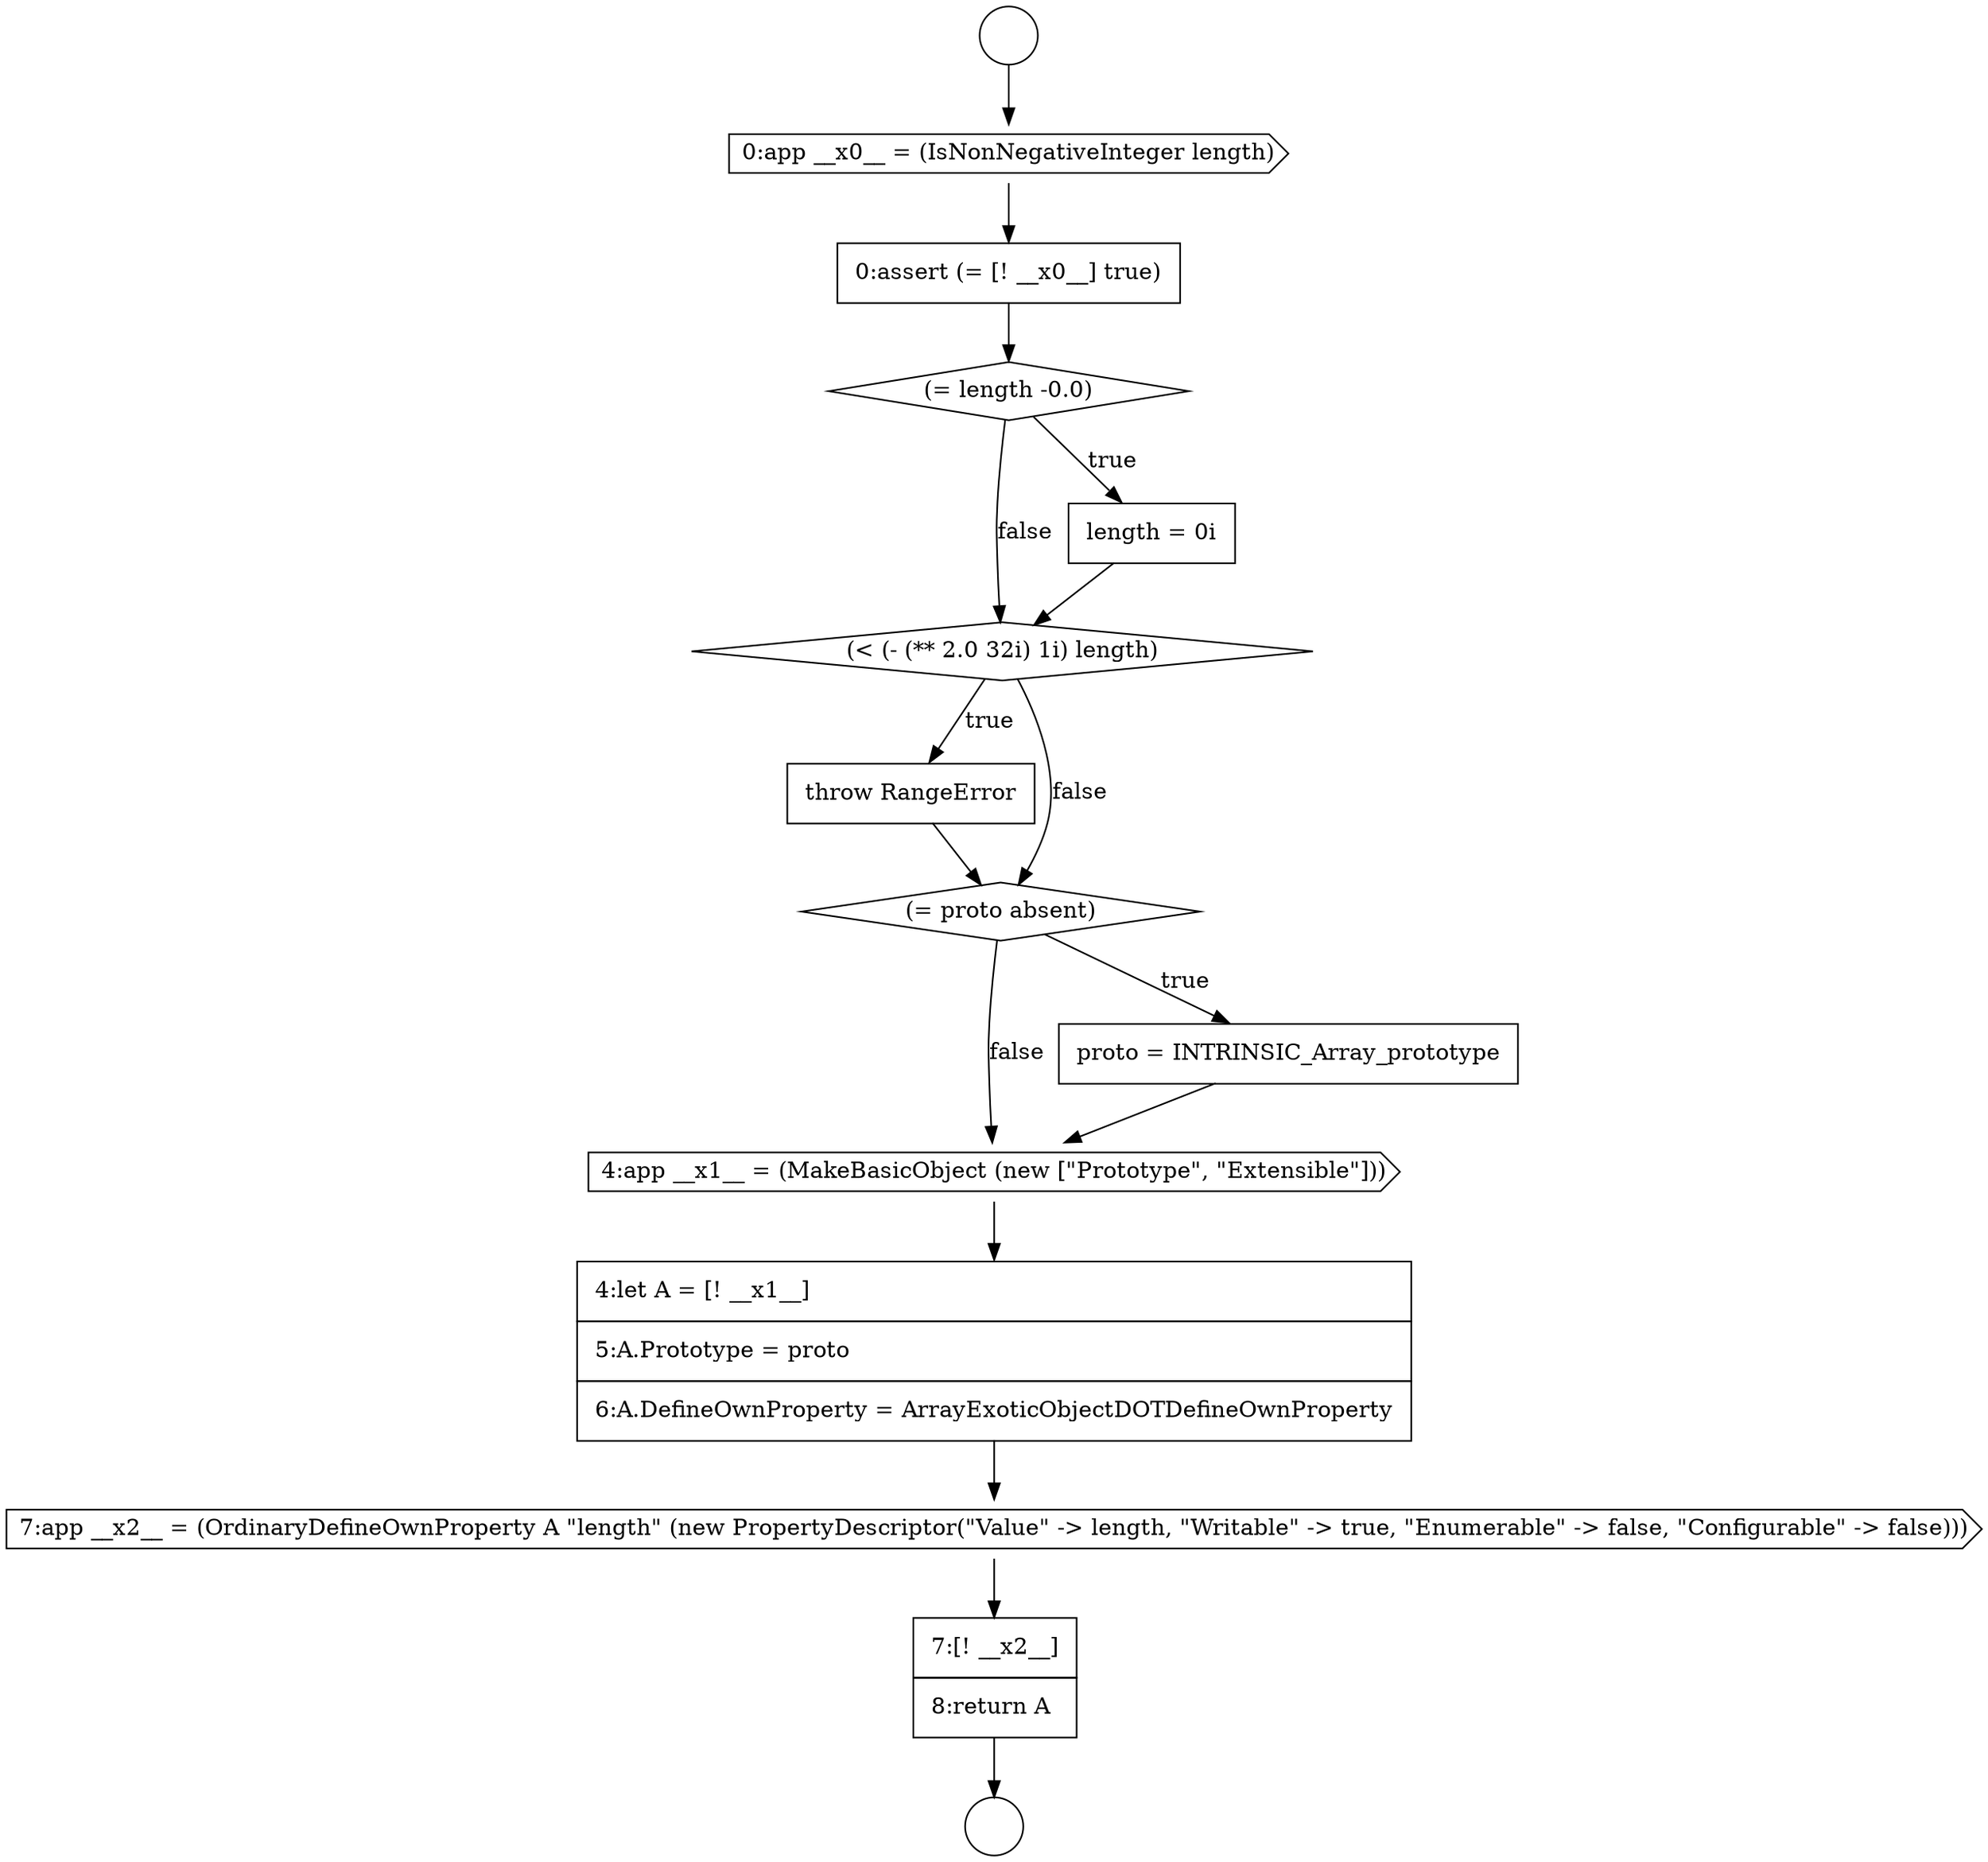 digraph {
  node2607 [shape=cds, label=<<font color="black">4:app __x1__ = (MakeBasicObject (new [&quot;Prototype&quot;, &quot;Extensible&quot;]))</font>> color="black" fillcolor="white" style=filled]
  node2603 [shape=diamond, label=<<font color="black">(&lt; (- (** 2.0 32i) 1i) length)</font>> color="black" fillcolor="white" style=filled]
  node2609 [shape=cds, label=<<font color="black">7:app __x2__ = (OrdinaryDefineOwnProperty A &quot;length&quot; (new PropertyDescriptor(&quot;Value&quot; -&gt; length, &quot;Writable&quot; -&gt; true, &quot;Enumerable&quot; -&gt; false, &quot;Configurable&quot; -&gt; false)))</font>> color="black" fillcolor="white" style=filled]
  node2598 [shape=circle label=" " color="black" fillcolor="white" style=filled]
  node2602 [shape=none, margin=0, label=<<font color="black">
    <table border="0" cellborder="1" cellspacing="0" cellpadding="10">
      <tr><td align="left">length = 0i</td></tr>
    </table>
  </font>> color="black" fillcolor="white" style=filled]
  node2597 [shape=circle label=" " color="black" fillcolor="white" style=filled]
  node2599 [shape=cds, label=<<font color="black">0:app __x0__ = (IsNonNegativeInteger length)</font>> color="black" fillcolor="white" style=filled]
  node2608 [shape=none, margin=0, label=<<font color="black">
    <table border="0" cellborder="1" cellspacing="0" cellpadding="10">
      <tr><td align="left">4:let A = [! __x1__]</td></tr>
      <tr><td align="left">5:A.Prototype = proto</td></tr>
      <tr><td align="left">6:A.DefineOwnProperty = ArrayExoticObjectDOTDefineOwnProperty</td></tr>
    </table>
  </font>> color="black" fillcolor="white" style=filled]
  node2604 [shape=none, margin=0, label=<<font color="black">
    <table border="0" cellborder="1" cellspacing="0" cellpadding="10">
      <tr><td align="left">throw RangeError</td></tr>
    </table>
  </font>> color="black" fillcolor="white" style=filled]
  node2600 [shape=none, margin=0, label=<<font color="black">
    <table border="0" cellborder="1" cellspacing="0" cellpadding="10">
      <tr><td align="left">0:assert (= [! __x0__] true)</td></tr>
    </table>
  </font>> color="black" fillcolor="white" style=filled]
  node2601 [shape=diamond, label=<<font color="black">(= length -0.0)</font>> color="black" fillcolor="white" style=filled]
  node2606 [shape=none, margin=0, label=<<font color="black">
    <table border="0" cellborder="1" cellspacing="0" cellpadding="10">
      <tr><td align="left">proto = INTRINSIC_Array_prototype</td></tr>
    </table>
  </font>> color="black" fillcolor="white" style=filled]
  node2605 [shape=diamond, label=<<font color="black">(= proto absent)</font>> color="black" fillcolor="white" style=filled]
  node2610 [shape=none, margin=0, label=<<font color="black">
    <table border="0" cellborder="1" cellspacing="0" cellpadding="10">
      <tr><td align="left">7:[! __x2__]</td></tr>
      <tr><td align="left">8:return A</td></tr>
    </table>
  </font>> color="black" fillcolor="white" style=filled]
  node2609 -> node2610 [ color="black"]
  node2602 -> node2603 [ color="black"]
  node2599 -> node2600 [ color="black"]
  node2601 -> node2602 [label=<<font color="black">true</font>> color="black"]
  node2601 -> node2603 [label=<<font color="black">false</font>> color="black"]
  node2600 -> node2601 [ color="black"]
  node2605 -> node2606 [label=<<font color="black">true</font>> color="black"]
  node2605 -> node2607 [label=<<font color="black">false</font>> color="black"]
  node2604 -> node2605 [ color="black"]
  node2610 -> node2598 [ color="black"]
  node2606 -> node2607 [ color="black"]
  node2597 -> node2599 [ color="black"]
  node2603 -> node2604 [label=<<font color="black">true</font>> color="black"]
  node2603 -> node2605 [label=<<font color="black">false</font>> color="black"]
  node2608 -> node2609 [ color="black"]
  node2607 -> node2608 [ color="black"]
}
